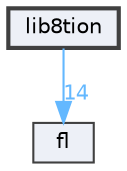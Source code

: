 digraph "lib8tion"
{
 // INTERACTIVE_SVG=YES
 // LATEX_PDF_SIZE
  bgcolor="transparent";
  edge [fontname=Helvetica,fontsize=10,labelfontname=Helvetica,labelfontsize=10];
  node [fontname=Helvetica,fontsize=10,shape=box,height=0.2,width=0.4];
  compound=true
  dir_d91669bda445047ed1892ac77a05ddb9 [label="lib8tion", fillcolor="#edf0f7", color="grey25", style="filled,bold", URL="dir_d91669bda445047ed1892ac77a05ddb9.html",tooltip=""];
  dir_4d1829fa9bd13d7db71e765b2707b248 [label="fl", fillcolor="#edf0f7", color="grey25", style="filled", URL="dir_4d1829fa9bd13d7db71e765b2707b248.html",tooltip=""];
  dir_d91669bda445047ed1892ac77a05ddb9->dir_4d1829fa9bd13d7db71e765b2707b248 [headlabel="14", labeldistance=1.5 headhref="dir_000063_000041.html" href="dir_000063_000041.html" color="steelblue1" fontcolor="steelblue1"];
}
